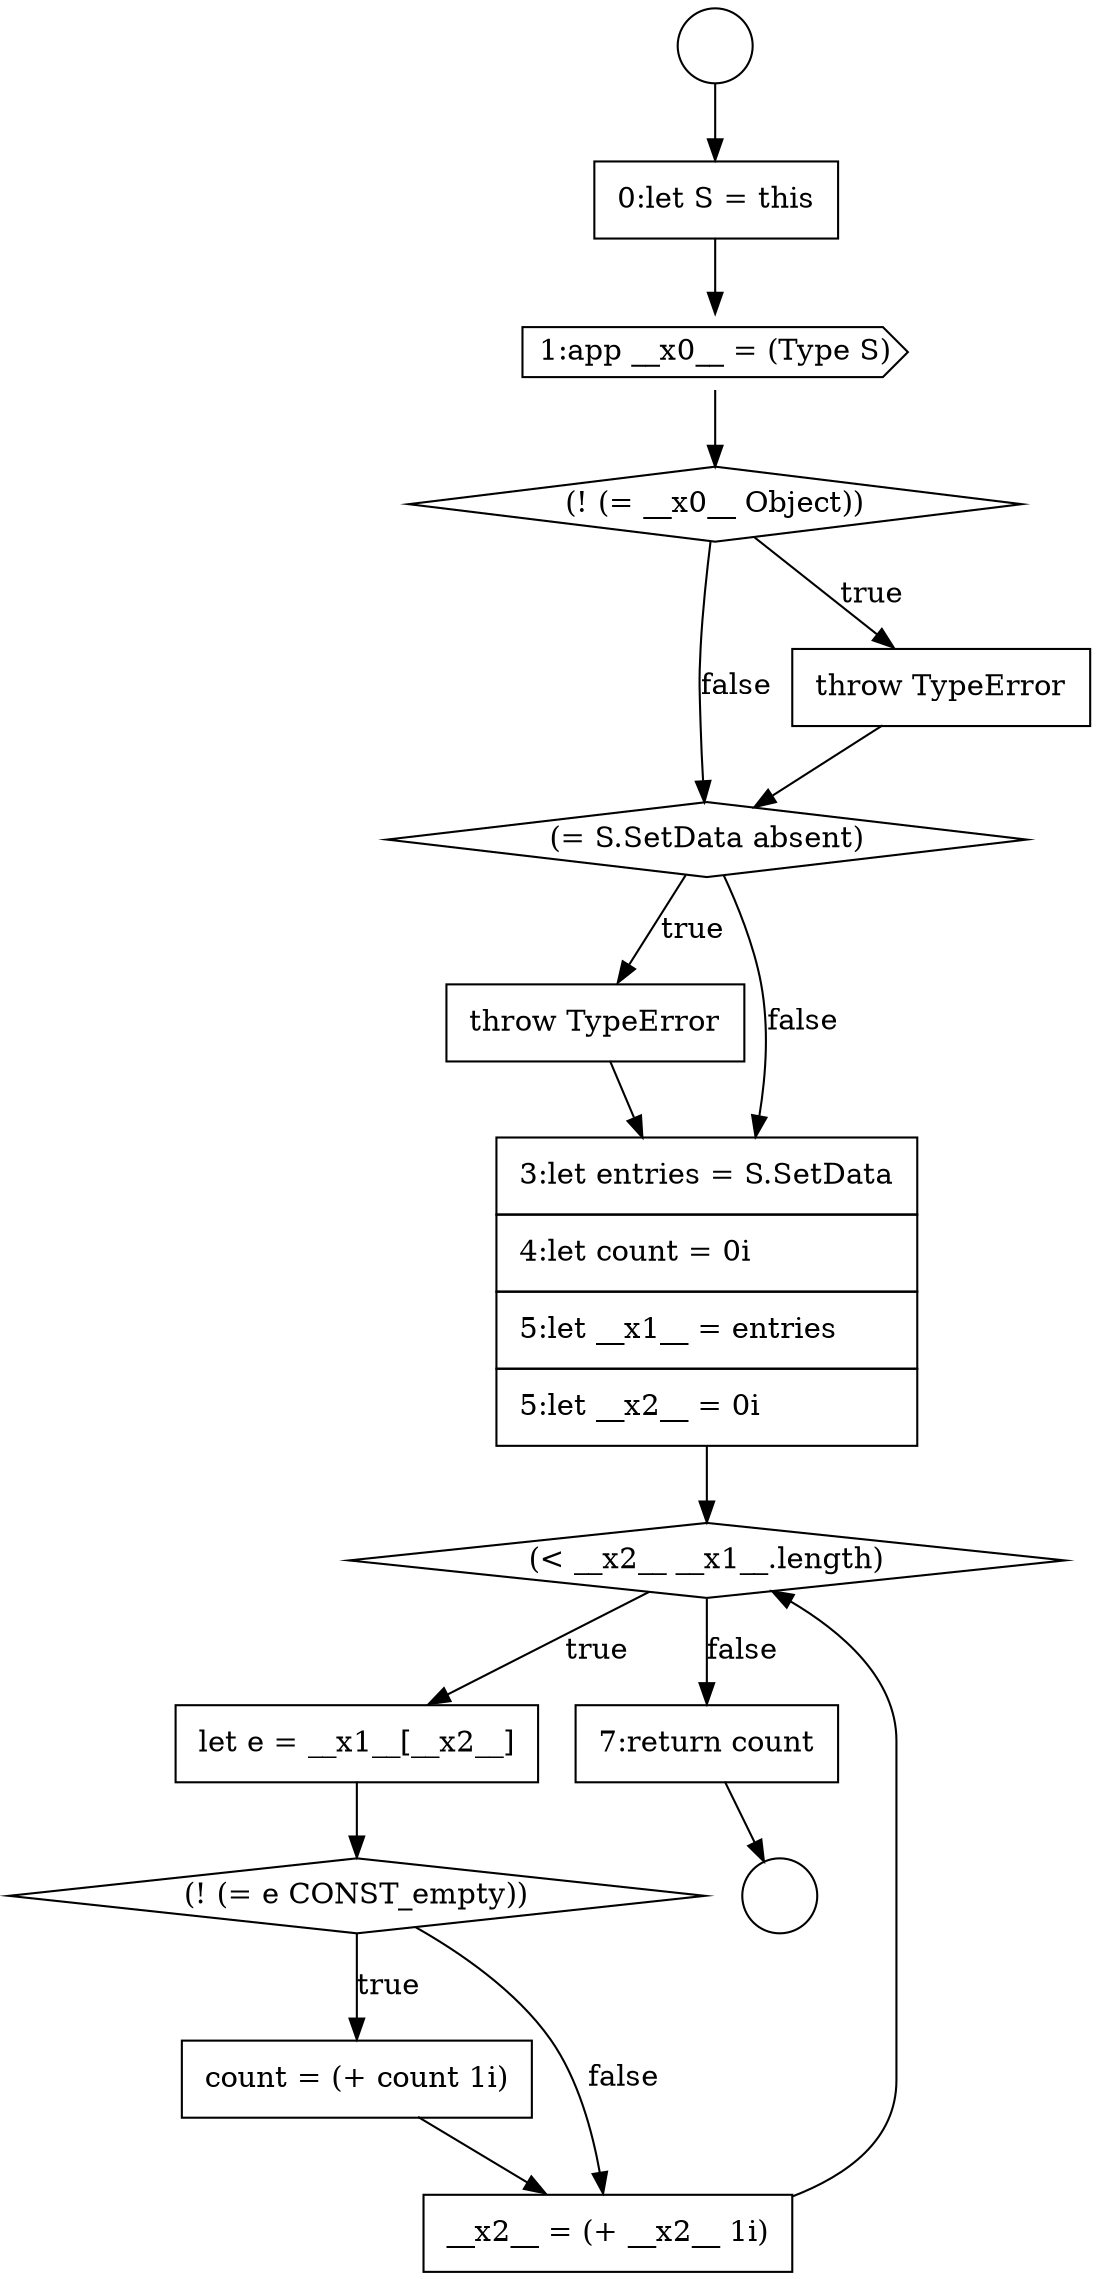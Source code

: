 digraph {
  node14694 [shape=diamond, label=<<font color="black">(! (= __x0__ Object))</font>> color="black" fillcolor="white" style=filled]
  node14697 [shape=none, margin=0, label=<<font color="black">
    <table border="0" cellborder="1" cellspacing="0" cellpadding="10">
      <tr><td align="left">throw TypeError</td></tr>
    </table>
  </font>> color="black" fillcolor="white" style=filled]
  node14702 [shape=none, margin=0, label=<<font color="black">
    <table border="0" cellborder="1" cellspacing="0" cellpadding="10">
      <tr><td align="left">count = (+ count 1i)</td></tr>
    </table>
  </font>> color="black" fillcolor="white" style=filled]
  node14696 [shape=diamond, label=<<font color="black">(= S.SetData absent)</font>> color="black" fillcolor="white" style=filled]
  node14699 [shape=diamond, label=<<font color="black">(&lt; __x2__ __x1__.length)</font>> color="black" fillcolor="white" style=filled]
  node14703 [shape=none, margin=0, label=<<font color="black">
    <table border="0" cellborder="1" cellspacing="0" cellpadding="10">
      <tr><td align="left">__x2__ = (+ __x2__ 1i)</td></tr>
    </table>
  </font>> color="black" fillcolor="white" style=filled]
  node14692 [shape=none, margin=0, label=<<font color="black">
    <table border="0" cellborder="1" cellspacing="0" cellpadding="10">
      <tr><td align="left">0:let S = this</td></tr>
    </table>
  </font>> color="black" fillcolor="white" style=filled]
  node14695 [shape=none, margin=0, label=<<font color="black">
    <table border="0" cellborder="1" cellspacing="0" cellpadding="10">
      <tr><td align="left">throw TypeError</td></tr>
    </table>
  </font>> color="black" fillcolor="white" style=filled]
  node14700 [shape=none, margin=0, label=<<font color="black">
    <table border="0" cellborder="1" cellspacing="0" cellpadding="10">
      <tr><td align="left">let e = __x1__[__x2__]</td></tr>
    </table>
  </font>> color="black" fillcolor="white" style=filled]
  node14704 [shape=none, margin=0, label=<<font color="black">
    <table border="0" cellborder="1" cellspacing="0" cellpadding="10">
      <tr><td align="left">7:return count</td></tr>
    </table>
  </font>> color="black" fillcolor="white" style=filled]
  node14691 [shape=circle label=" " color="black" fillcolor="white" style=filled]
  node14701 [shape=diamond, label=<<font color="black">(! (= e CONST_empty))</font>> color="black" fillcolor="white" style=filled]
  node14690 [shape=circle label=" " color="black" fillcolor="white" style=filled]
  node14698 [shape=none, margin=0, label=<<font color="black">
    <table border="0" cellborder="1" cellspacing="0" cellpadding="10">
      <tr><td align="left">3:let entries = S.SetData</td></tr>
      <tr><td align="left">4:let count = 0i</td></tr>
      <tr><td align="left">5:let __x1__ = entries</td></tr>
      <tr><td align="left">5:let __x2__ = 0i</td></tr>
    </table>
  </font>> color="black" fillcolor="white" style=filled]
  node14693 [shape=cds, label=<<font color="black">1:app __x0__ = (Type S)</font>> color="black" fillcolor="white" style=filled]
  node14696 -> node14697 [label=<<font color="black">true</font>> color="black"]
  node14696 -> node14698 [label=<<font color="black">false</font>> color="black"]
  node14700 -> node14701 [ color="black"]
  node14693 -> node14694 [ color="black"]
  node14692 -> node14693 [ color="black"]
  node14701 -> node14702 [label=<<font color="black">true</font>> color="black"]
  node14701 -> node14703 [label=<<font color="black">false</font>> color="black"]
  node14698 -> node14699 [ color="black"]
  node14697 -> node14698 [ color="black"]
  node14694 -> node14695 [label=<<font color="black">true</font>> color="black"]
  node14694 -> node14696 [label=<<font color="black">false</font>> color="black"]
  node14699 -> node14700 [label=<<font color="black">true</font>> color="black"]
  node14699 -> node14704 [label=<<font color="black">false</font>> color="black"]
  node14703 -> node14699 [ color="black"]
  node14695 -> node14696 [ color="black"]
  node14702 -> node14703 [ color="black"]
  node14704 -> node14691 [ color="black"]
  node14690 -> node14692 [ color="black"]
}
